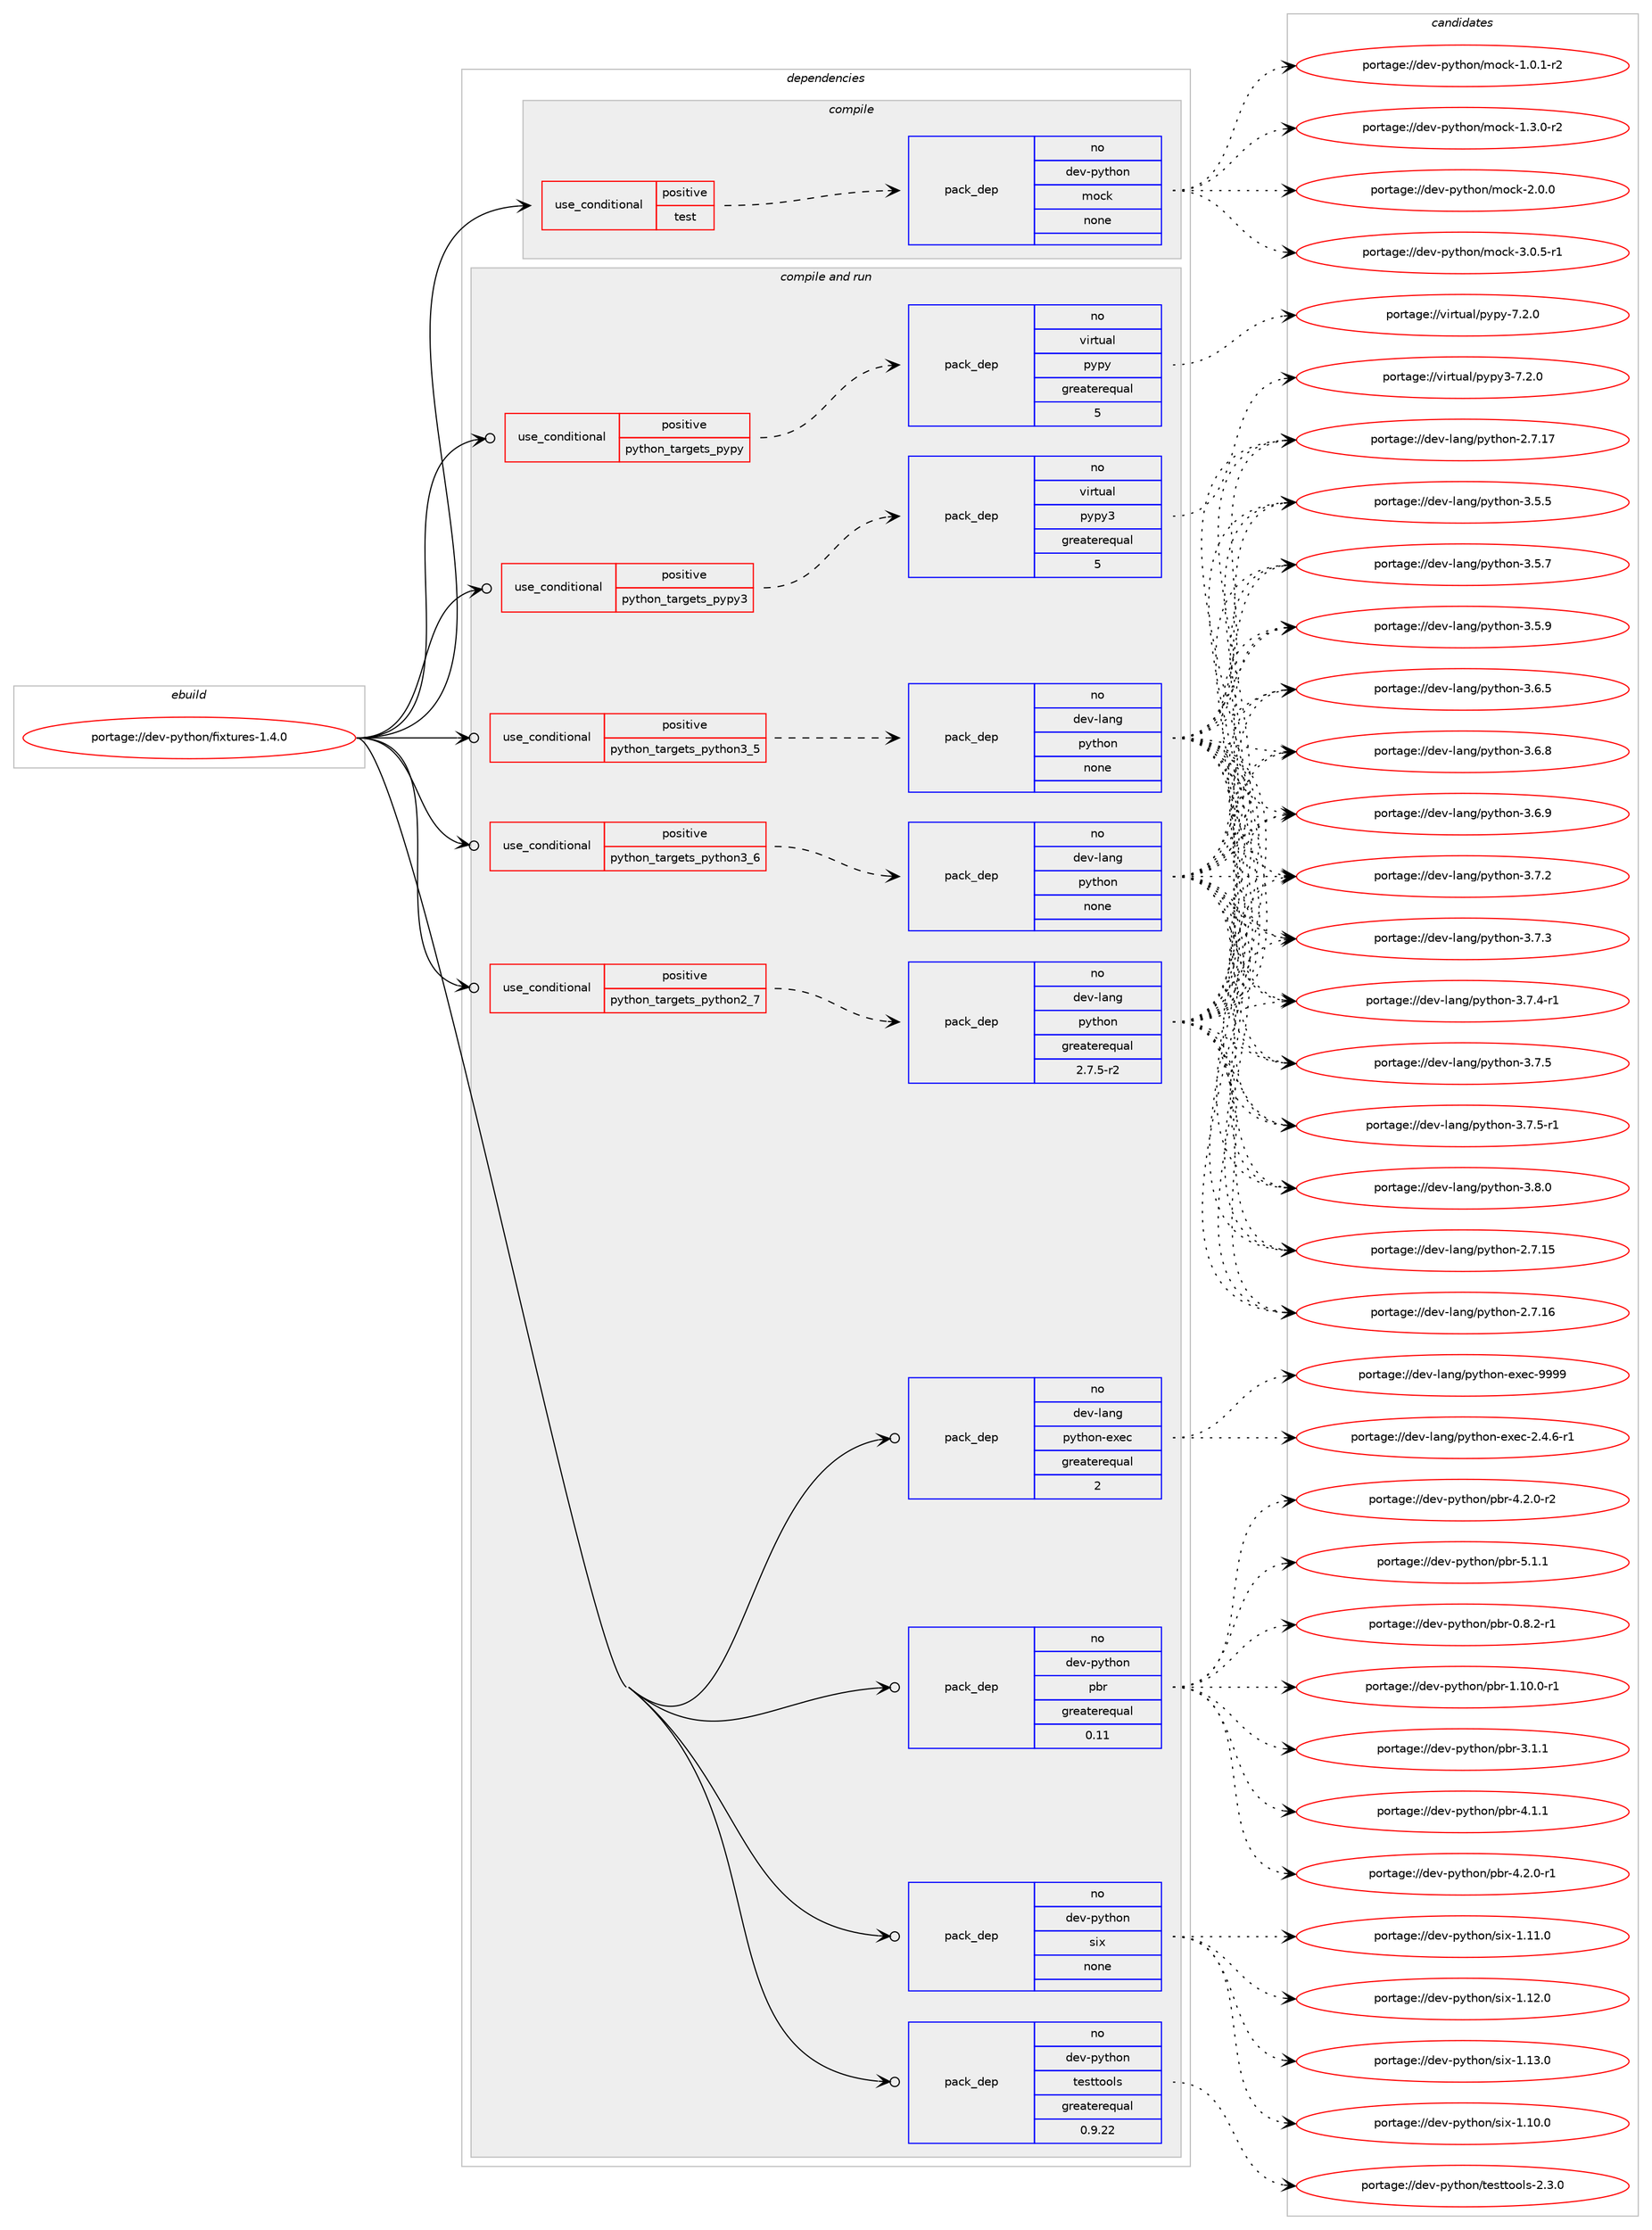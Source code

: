 digraph prolog {

# *************
# Graph options
# *************

newrank=true;
concentrate=true;
compound=true;
graph [rankdir=LR,fontname=Helvetica,fontsize=10,ranksep=1.5];#, ranksep=2.5, nodesep=0.2];
edge  [arrowhead=vee];
node  [fontname=Helvetica,fontsize=10];

# **********
# The ebuild
# **********

subgraph cluster_leftcol {
color=gray;
rank=same;
label=<<i>ebuild</i>>;
id [label="portage://dev-python/fixtures-1.4.0", color=red, width=4, href="../dev-python/fixtures-1.4.0.svg"];
}

# ****************
# The dependencies
# ****************

subgraph cluster_midcol {
color=gray;
label=<<i>dependencies</i>>;
subgraph cluster_compile {
fillcolor="#eeeeee";
style=filled;
label=<<i>compile</i>>;
subgraph cond28509 {
dependency139045 [label=<<TABLE BORDER="0" CELLBORDER="1" CELLSPACING="0" CELLPADDING="4"><TR><TD ROWSPAN="3" CELLPADDING="10">use_conditional</TD></TR><TR><TD>positive</TD></TR><TR><TD>test</TD></TR></TABLE>>, shape=none, color=red];
subgraph pack107220 {
dependency139046 [label=<<TABLE BORDER="0" CELLBORDER="1" CELLSPACING="0" CELLPADDING="4" WIDTH="220"><TR><TD ROWSPAN="6" CELLPADDING="30">pack_dep</TD></TR><TR><TD WIDTH="110">no</TD></TR><TR><TD>dev-python</TD></TR><TR><TD>mock</TD></TR><TR><TD>none</TD></TR><TR><TD></TD></TR></TABLE>>, shape=none, color=blue];
}
dependency139045:e -> dependency139046:w [weight=20,style="dashed",arrowhead="vee"];
}
id:e -> dependency139045:w [weight=20,style="solid",arrowhead="vee"];
}
subgraph cluster_compileandrun {
fillcolor="#eeeeee";
style=filled;
label=<<i>compile and run</i>>;
subgraph cond28510 {
dependency139047 [label=<<TABLE BORDER="0" CELLBORDER="1" CELLSPACING="0" CELLPADDING="4"><TR><TD ROWSPAN="3" CELLPADDING="10">use_conditional</TD></TR><TR><TD>positive</TD></TR><TR><TD>python_targets_pypy</TD></TR></TABLE>>, shape=none, color=red];
subgraph pack107221 {
dependency139048 [label=<<TABLE BORDER="0" CELLBORDER="1" CELLSPACING="0" CELLPADDING="4" WIDTH="220"><TR><TD ROWSPAN="6" CELLPADDING="30">pack_dep</TD></TR><TR><TD WIDTH="110">no</TD></TR><TR><TD>virtual</TD></TR><TR><TD>pypy</TD></TR><TR><TD>greaterequal</TD></TR><TR><TD>5</TD></TR></TABLE>>, shape=none, color=blue];
}
dependency139047:e -> dependency139048:w [weight=20,style="dashed",arrowhead="vee"];
}
id:e -> dependency139047:w [weight=20,style="solid",arrowhead="odotvee"];
subgraph cond28511 {
dependency139049 [label=<<TABLE BORDER="0" CELLBORDER="1" CELLSPACING="0" CELLPADDING="4"><TR><TD ROWSPAN="3" CELLPADDING="10">use_conditional</TD></TR><TR><TD>positive</TD></TR><TR><TD>python_targets_pypy3</TD></TR></TABLE>>, shape=none, color=red];
subgraph pack107222 {
dependency139050 [label=<<TABLE BORDER="0" CELLBORDER="1" CELLSPACING="0" CELLPADDING="4" WIDTH="220"><TR><TD ROWSPAN="6" CELLPADDING="30">pack_dep</TD></TR><TR><TD WIDTH="110">no</TD></TR><TR><TD>virtual</TD></TR><TR><TD>pypy3</TD></TR><TR><TD>greaterequal</TD></TR><TR><TD>5</TD></TR></TABLE>>, shape=none, color=blue];
}
dependency139049:e -> dependency139050:w [weight=20,style="dashed",arrowhead="vee"];
}
id:e -> dependency139049:w [weight=20,style="solid",arrowhead="odotvee"];
subgraph cond28512 {
dependency139051 [label=<<TABLE BORDER="0" CELLBORDER="1" CELLSPACING="0" CELLPADDING="4"><TR><TD ROWSPAN="3" CELLPADDING="10">use_conditional</TD></TR><TR><TD>positive</TD></TR><TR><TD>python_targets_python2_7</TD></TR></TABLE>>, shape=none, color=red];
subgraph pack107223 {
dependency139052 [label=<<TABLE BORDER="0" CELLBORDER="1" CELLSPACING="0" CELLPADDING="4" WIDTH="220"><TR><TD ROWSPAN="6" CELLPADDING="30">pack_dep</TD></TR><TR><TD WIDTH="110">no</TD></TR><TR><TD>dev-lang</TD></TR><TR><TD>python</TD></TR><TR><TD>greaterequal</TD></TR><TR><TD>2.7.5-r2</TD></TR></TABLE>>, shape=none, color=blue];
}
dependency139051:e -> dependency139052:w [weight=20,style="dashed",arrowhead="vee"];
}
id:e -> dependency139051:w [weight=20,style="solid",arrowhead="odotvee"];
subgraph cond28513 {
dependency139053 [label=<<TABLE BORDER="0" CELLBORDER="1" CELLSPACING="0" CELLPADDING="4"><TR><TD ROWSPAN="3" CELLPADDING="10">use_conditional</TD></TR><TR><TD>positive</TD></TR><TR><TD>python_targets_python3_5</TD></TR></TABLE>>, shape=none, color=red];
subgraph pack107224 {
dependency139054 [label=<<TABLE BORDER="0" CELLBORDER="1" CELLSPACING="0" CELLPADDING="4" WIDTH="220"><TR><TD ROWSPAN="6" CELLPADDING="30">pack_dep</TD></TR><TR><TD WIDTH="110">no</TD></TR><TR><TD>dev-lang</TD></TR><TR><TD>python</TD></TR><TR><TD>none</TD></TR><TR><TD></TD></TR></TABLE>>, shape=none, color=blue];
}
dependency139053:e -> dependency139054:w [weight=20,style="dashed",arrowhead="vee"];
}
id:e -> dependency139053:w [weight=20,style="solid",arrowhead="odotvee"];
subgraph cond28514 {
dependency139055 [label=<<TABLE BORDER="0" CELLBORDER="1" CELLSPACING="0" CELLPADDING="4"><TR><TD ROWSPAN="3" CELLPADDING="10">use_conditional</TD></TR><TR><TD>positive</TD></TR><TR><TD>python_targets_python3_6</TD></TR></TABLE>>, shape=none, color=red];
subgraph pack107225 {
dependency139056 [label=<<TABLE BORDER="0" CELLBORDER="1" CELLSPACING="0" CELLPADDING="4" WIDTH="220"><TR><TD ROWSPAN="6" CELLPADDING="30">pack_dep</TD></TR><TR><TD WIDTH="110">no</TD></TR><TR><TD>dev-lang</TD></TR><TR><TD>python</TD></TR><TR><TD>none</TD></TR><TR><TD></TD></TR></TABLE>>, shape=none, color=blue];
}
dependency139055:e -> dependency139056:w [weight=20,style="dashed",arrowhead="vee"];
}
id:e -> dependency139055:w [weight=20,style="solid",arrowhead="odotvee"];
subgraph pack107226 {
dependency139057 [label=<<TABLE BORDER="0" CELLBORDER="1" CELLSPACING="0" CELLPADDING="4" WIDTH="220"><TR><TD ROWSPAN="6" CELLPADDING="30">pack_dep</TD></TR><TR><TD WIDTH="110">no</TD></TR><TR><TD>dev-lang</TD></TR><TR><TD>python-exec</TD></TR><TR><TD>greaterequal</TD></TR><TR><TD>2</TD></TR></TABLE>>, shape=none, color=blue];
}
id:e -> dependency139057:w [weight=20,style="solid",arrowhead="odotvee"];
subgraph pack107227 {
dependency139058 [label=<<TABLE BORDER="0" CELLBORDER="1" CELLSPACING="0" CELLPADDING="4" WIDTH="220"><TR><TD ROWSPAN="6" CELLPADDING="30">pack_dep</TD></TR><TR><TD WIDTH="110">no</TD></TR><TR><TD>dev-python</TD></TR><TR><TD>pbr</TD></TR><TR><TD>greaterequal</TD></TR><TR><TD>0.11</TD></TR></TABLE>>, shape=none, color=blue];
}
id:e -> dependency139058:w [weight=20,style="solid",arrowhead="odotvee"];
subgraph pack107228 {
dependency139059 [label=<<TABLE BORDER="0" CELLBORDER="1" CELLSPACING="0" CELLPADDING="4" WIDTH="220"><TR><TD ROWSPAN="6" CELLPADDING="30">pack_dep</TD></TR><TR><TD WIDTH="110">no</TD></TR><TR><TD>dev-python</TD></TR><TR><TD>six</TD></TR><TR><TD>none</TD></TR><TR><TD></TD></TR></TABLE>>, shape=none, color=blue];
}
id:e -> dependency139059:w [weight=20,style="solid",arrowhead="odotvee"];
subgraph pack107229 {
dependency139060 [label=<<TABLE BORDER="0" CELLBORDER="1" CELLSPACING="0" CELLPADDING="4" WIDTH="220"><TR><TD ROWSPAN="6" CELLPADDING="30">pack_dep</TD></TR><TR><TD WIDTH="110">no</TD></TR><TR><TD>dev-python</TD></TR><TR><TD>testtools</TD></TR><TR><TD>greaterequal</TD></TR><TR><TD>0.9.22</TD></TR></TABLE>>, shape=none, color=blue];
}
id:e -> dependency139060:w [weight=20,style="solid",arrowhead="odotvee"];
}
subgraph cluster_run {
fillcolor="#eeeeee";
style=filled;
label=<<i>run</i>>;
}
}

# **************
# The candidates
# **************

subgraph cluster_choices {
rank=same;
color=gray;
label=<<i>candidates</i>>;

subgraph choice107220 {
color=black;
nodesep=1;
choiceportage1001011184511212111610411111047109111991074549464846494511450 [label="portage://dev-python/mock-1.0.1-r2", color=red, width=4,href="../dev-python/mock-1.0.1-r2.svg"];
choiceportage1001011184511212111610411111047109111991074549465146484511450 [label="portage://dev-python/mock-1.3.0-r2", color=red, width=4,href="../dev-python/mock-1.3.0-r2.svg"];
choiceportage100101118451121211161041111104710911199107455046484648 [label="portage://dev-python/mock-2.0.0", color=red, width=4,href="../dev-python/mock-2.0.0.svg"];
choiceportage1001011184511212111610411111047109111991074551464846534511449 [label="portage://dev-python/mock-3.0.5-r1", color=red, width=4,href="../dev-python/mock-3.0.5-r1.svg"];
dependency139046:e -> choiceportage1001011184511212111610411111047109111991074549464846494511450:w [style=dotted,weight="100"];
dependency139046:e -> choiceportage1001011184511212111610411111047109111991074549465146484511450:w [style=dotted,weight="100"];
dependency139046:e -> choiceportage100101118451121211161041111104710911199107455046484648:w [style=dotted,weight="100"];
dependency139046:e -> choiceportage1001011184511212111610411111047109111991074551464846534511449:w [style=dotted,weight="100"];
}
subgraph choice107221 {
color=black;
nodesep=1;
choiceportage1181051141161179710847112121112121455546504648 [label="portage://virtual/pypy-7.2.0", color=red, width=4,href="../virtual/pypy-7.2.0.svg"];
dependency139048:e -> choiceportage1181051141161179710847112121112121455546504648:w [style=dotted,weight="100"];
}
subgraph choice107222 {
color=black;
nodesep=1;
choiceportage118105114116117971084711212111212151455546504648 [label="portage://virtual/pypy3-7.2.0", color=red, width=4,href="../virtual/pypy3-7.2.0.svg"];
dependency139050:e -> choiceportage118105114116117971084711212111212151455546504648:w [style=dotted,weight="100"];
}
subgraph choice107223 {
color=black;
nodesep=1;
choiceportage10010111845108971101034711212111610411111045504655464953 [label="portage://dev-lang/python-2.7.15", color=red, width=4,href="../dev-lang/python-2.7.15.svg"];
choiceportage10010111845108971101034711212111610411111045504655464954 [label="portage://dev-lang/python-2.7.16", color=red, width=4,href="../dev-lang/python-2.7.16.svg"];
choiceportage10010111845108971101034711212111610411111045504655464955 [label="portage://dev-lang/python-2.7.17", color=red, width=4,href="../dev-lang/python-2.7.17.svg"];
choiceportage100101118451089711010347112121116104111110455146534653 [label="portage://dev-lang/python-3.5.5", color=red, width=4,href="../dev-lang/python-3.5.5.svg"];
choiceportage100101118451089711010347112121116104111110455146534655 [label="portage://dev-lang/python-3.5.7", color=red, width=4,href="../dev-lang/python-3.5.7.svg"];
choiceportage100101118451089711010347112121116104111110455146534657 [label="portage://dev-lang/python-3.5.9", color=red, width=4,href="../dev-lang/python-3.5.9.svg"];
choiceportage100101118451089711010347112121116104111110455146544653 [label="portage://dev-lang/python-3.6.5", color=red, width=4,href="../dev-lang/python-3.6.5.svg"];
choiceportage100101118451089711010347112121116104111110455146544656 [label="portage://dev-lang/python-3.6.8", color=red, width=4,href="../dev-lang/python-3.6.8.svg"];
choiceportage100101118451089711010347112121116104111110455146544657 [label="portage://dev-lang/python-3.6.9", color=red, width=4,href="../dev-lang/python-3.6.9.svg"];
choiceportage100101118451089711010347112121116104111110455146554650 [label="portage://dev-lang/python-3.7.2", color=red, width=4,href="../dev-lang/python-3.7.2.svg"];
choiceportage100101118451089711010347112121116104111110455146554651 [label="portage://dev-lang/python-3.7.3", color=red, width=4,href="../dev-lang/python-3.7.3.svg"];
choiceportage1001011184510897110103471121211161041111104551465546524511449 [label="portage://dev-lang/python-3.7.4-r1", color=red, width=4,href="../dev-lang/python-3.7.4-r1.svg"];
choiceportage100101118451089711010347112121116104111110455146554653 [label="portage://dev-lang/python-3.7.5", color=red, width=4,href="../dev-lang/python-3.7.5.svg"];
choiceportage1001011184510897110103471121211161041111104551465546534511449 [label="portage://dev-lang/python-3.7.5-r1", color=red, width=4,href="../dev-lang/python-3.7.5-r1.svg"];
choiceportage100101118451089711010347112121116104111110455146564648 [label="portage://dev-lang/python-3.8.0", color=red, width=4,href="../dev-lang/python-3.8.0.svg"];
dependency139052:e -> choiceportage10010111845108971101034711212111610411111045504655464953:w [style=dotted,weight="100"];
dependency139052:e -> choiceportage10010111845108971101034711212111610411111045504655464954:w [style=dotted,weight="100"];
dependency139052:e -> choiceportage10010111845108971101034711212111610411111045504655464955:w [style=dotted,weight="100"];
dependency139052:e -> choiceportage100101118451089711010347112121116104111110455146534653:w [style=dotted,weight="100"];
dependency139052:e -> choiceportage100101118451089711010347112121116104111110455146534655:w [style=dotted,weight="100"];
dependency139052:e -> choiceportage100101118451089711010347112121116104111110455146534657:w [style=dotted,weight="100"];
dependency139052:e -> choiceportage100101118451089711010347112121116104111110455146544653:w [style=dotted,weight="100"];
dependency139052:e -> choiceportage100101118451089711010347112121116104111110455146544656:w [style=dotted,weight="100"];
dependency139052:e -> choiceportage100101118451089711010347112121116104111110455146544657:w [style=dotted,weight="100"];
dependency139052:e -> choiceportage100101118451089711010347112121116104111110455146554650:w [style=dotted,weight="100"];
dependency139052:e -> choiceportage100101118451089711010347112121116104111110455146554651:w [style=dotted,weight="100"];
dependency139052:e -> choiceportage1001011184510897110103471121211161041111104551465546524511449:w [style=dotted,weight="100"];
dependency139052:e -> choiceportage100101118451089711010347112121116104111110455146554653:w [style=dotted,weight="100"];
dependency139052:e -> choiceportage1001011184510897110103471121211161041111104551465546534511449:w [style=dotted,weight="100"];
dependency139052:e -> choiceportage100101118451089711010347112121116104111110455146564648:w [style=dotted,weight="100"];
}
subgraph choice107224 {
color=black;
nodesep=1;
choiceportage10010111845108971101034711212111610411111045504655464953 [label="portage://dev-lang/python-2.7.15", color=red, width=4,href="../dev-lang/python-2.7.15.svg"];
choiceportage10010111845108971101034711212111610411111045504655464954 [label="portage://dev-lang/python-2.7.16", color=red, width=4,href="../dev-lang/python-2.7.16.svg"];
choiceportage10010111845108971101034711212111610411111045504655464955 [label="portage://dev-lang/python-2.7.17", color=red, width=4,href="../dev-lang/python-2.7.17.svg"];
choiceportage100101118451089711010347112121116104111110455146534653 [label="portage://dev-lang/python-3.5.5", color=red, width=4,href="../dev-lang/python-3.5.5.svg"];
choiceportage100101118451089711010347112121116104111110455146534655 [label="portage://dev-lang/python-3.5.7", color=red, width=4,href="../dev-lang/python-3.5.7.svg"];
choiceportage100101118451089711010347112121116104111110455146534657 [label="portage://dev-lang/python-3.5.9", color=red, width=4,href="../dev-lang/python-3.5.9.svg"];
choiceportage100101118451089711010347112121116104111110455146544653 [label="portage://dev-lang/python-3.6.5", color=red, width=4,href="../dev-lang/python-3.6.5.svg"];
choiceportage100101118451089711010347112121116104111110455146544656 [label="portage://dev-lang/python-3.6.8", color=red, width=4,href="../dev-lang/python-3.6.8.svg"];
choiceportage100101118451089711010347112121116104111110455146544657 [label="portage://dev-lang/python-3.6.9", color=red, width=4,href="../dev-lang/python-3.6.9.svg"];
choiceportage100101118451089711010347112121116104111110455146554650 [label="portage://dev-lang/python-3.7.2", color=red, width=4,href="../dev-lang/python-3.7.2.svg"];
choiceportage100101118451089711010347112121116104111110455146554651 [label="portage://dev-lang/python-3.7.3", color=red, width=4,href="../dev-lang/python-3.7.3.svg"];
choiceportage1001011184510897110103471121211161041111104551465546524511449 [label="portage://dev-lang/python-3.7.4-r1", color=red, width=4,href="../dev-lang/python-3.7.4-r1.svg"];
choiceportage100101118451089711010347112121116104111110455146554653 [label="portage://dev-lang/python-3.7.5", color=red, width=4,href="../dev-lang/python-3.7.5.svg"];
choiceportage1001011184510897110103471121211161041111104551465546534511449 [label="portage://dev-lang/python-3.7.5-r1", color=red, width=4,href="../dev-lang/python-3.7.5-r1.svg"];
choiceportage100101118451089711010347112121116104111110455146564648 [label="portage://dev-lang/python-3.8.0", color=red, width=4,href="../dev-lang/python-3.8.0.svg"];
dependency139054:e -> choiceportage10010111845108971101034711212111610411111045504655464953:w [style=dotted,weight="100"];
dependency139054:e -> choiceportage10010111845108971101034711212111610411111045504655464954:w [style=dotted,weight="100"];
dependency139054:e -> choiceportage10010111845108971101034711212111610411111045504655464955:w [style=dotted,weight="100"];
dependency139054:e -> choiceportage100101118451089711010347112121116104111110455146534653:w [style=dotted,weight="100"];
dependency139054:e -> choiceportage100101118451089711010347112121116104111110455146534655:w [style=dotted,weight="100"];
dependency139054:e -> choiceportage100101118451089711010347112121116104111110455146534657:w [style=dotted,weight="100"];
dependency139054:e -> choiceportage100101118451089711010347112121116104111110455146544653:w [style=dotted,weight="100"];
dependency139054:e -> choiceportage100101118451089711010347112121116104111110455146544656:w [style=dotted,weight="100"];
dependency139054:e -> choiceportage100101118451089711010347112121116104111110455146544657:w [style=dotted,weight="100"];
dependency139054:e -> choiceportage100101118451089711010347112121116104111110455146554650:w [style=dotted,weight="100"];
dependency139054:e -> choiceportage100101118451089711010347112121116104111110455146554651:w [style=dotted,weight="100"];
dependency139054:e -> choiceportage1001011184510897110103471121211161041111104551465546524511449:w [style=dotted,weight="100"];
dependency139054:e -> choiceportage100101118451089711010347112121116104111110455146554653:w [style=dotted,weight="100"];
dependency139054:e -> choiceportage1001011184510897110103471121211161041111104551465546534511449:w [style=dotted,weight="100"];
dependency139054:e -> choiceportage100101118451089711010347112121116104111110455146564648:w [style=dotted,weight="100"];
}
subgraph choice107225 {
color=black;
nodesep=1;
choiceportage10010111845108971101034711212111610411111045504655464953 [label="portage://dev-lang/python-2.7.15", color=red, width=4,href="../dev-lang/python-2.7.15.svg"];
choiceportage10010111845108971101034711212111610411111045504655464954 [label="portage://dev-lang/python-2.7.16", color=red, width=4,href="../dev-lang/python-2.7.16.svg"];
choiceportage10010111845108971101034711212111610411111045504655464955 [label="portage://dev-lang/python-2.7.17", color=red, width=4,href="../dev-lang/python-2.7.17.svg"];
choiceportage100101118451089711010347112121116104111110455146534653 [label="portage://dev-lang/python-3.5.5", color=red, width=4,href="../dev-lang/python-3.5.5.svg"];
choiceportage100101118451089711010347112121116104111110455146534655 [label="portage://dev-lang/python-3.5.7", color=red, width=4,href="../dev-lang/python-3.5.7.svg"];
choiceportage100101118451089711010347112121116104111110455146534657 [label="portage://dev-lang/python-3.5.9", color=red, width=4,href="../dev-lang/python-3.5.9.svg"];
choiceportage100101118451089711010347112121116104111110455146544653 [label="portage://dev-lang/python-3.6.5", color=red, width=4,href="../dev-lang/python-3.6.5.svg"];
choiceportage100101118451089711010347112121116104111110455146544656 [label="portage://dev-lang/python-3.6.8", color=red, width=4,href="../dev-lang/python-3.6.8.svg"];
choiceportage100101118451089711010347112121116104111110455146544657 [label="portage://dev-lang/python-3.6.9", color=red, width=4,href="../dev-lang/python-3.6.9.svg"];
choiceportage100101118451089711010347112121116104111110455146554650 [label="portage://dev-lang/python-3.7.2", color=red, width=4,href="../dev-lang/python-3.7.2.svg"];
choiceportage100101118451089711010347112121116104111110455146554651 [label="portage://dev-lang/python-3.7.3", color=red, width=4,href="../dev-lang/python-3.7.3.svg"];
choiceportage1001011184510897110103471121211161041111104551465546524511449 [label="portage://dev-lang/python-3.7.4-r1", color=red, width=4,href="../dev-lang/python-3.7.4-r1.svg"];
choiceportage100101118451089711010347112121116104111110455146554653 [label="portage://dev-lang/python-3.7.5", color=red, width=4,href="../dev-lang/python-3.7.5.svg"];
choiceportage1001011184510897110103471121211161041111104551465546534511449 [label="portage://dev-lang/python-3.7.5-r1", color=red, width=4,href="../dev-lang/python-3.7.5-r1.svg"];
choiceportage100101118451089711010347112121116104111110455146564648 [label="portage://dev-lang/python-3.8.0", color=red, width=4,href="../dev-lang/python-3.8.0.svg"];
dependency139056:e -> choiceportage10010111845108971101034711212111610411111045504655464953:w [style=dotted,weight="100"];
dependency139056:e -> choiceportage10010111845108971101034711212111610411111045504655464954:w [style=dotted,weight="100"];
dependency139056:e -> choiceportage10010111845108971101034711212111610411111045504655464955:w [style=dotted,weight="100"];
dependency139056:e -> choiceportage100101118451089711010347112121116104111110455146534653:w [style=dotted,weight="100"];
dependency139056:e -> choiceportage100101118451089711010347112121116104111110455146534655:w [style=dotted,weight="100"];
dependency139056:e -> choiceportage100101118451089711010347112121116104111110455146534657:w [style=dotted,weight="100"];
dependency139056:e -> choiceportage100101118451089711010347112121116104111110455146544653:w [style=dotted,weight="100"];
dependency139056:e -> choiceportage100101118451089711010347112121116104111110455146544656:w [style=dotted,weight="100"];
dependency139056:e -> choiceportage100101118451089711010347112121116104111110455146544657:w [style=dotted,weight="100"];
dependency139056:e -> choiceportage100101118451089711010347112121116104111110455146554650:w [style=dotted,weight="100"];
dependency139056:e -> choiceportage100101118451089711010347112121116104111110455146554651:w [style=dotted,weight="100"];
dependency139056:e -> choiceportage1001011184510897110103471121211161041111104551465546524511449:w [style=dotted,weight="100"];
dependency139056:e -> choiceportage100101118451089711010347112121116104111110455146554653:w [style=dotted,weight="100"];
dependency139056:e -> choiceportage1001011184510897110103471121211161041111104551465546534511449:w [style=dotted,weight="100"];
dependency139056:e -> choiceportage100101118451089711010347112121116104111110455146564648:w [style=dotted,weight="100"];
}
subgraph choice107226 {
color=black;
nodesep=1;
choiceportage10010111845108971101034711212111610411111045101120101994550465246544511449 [label="portage://dev-lang/python-exec-2.4.6-r1", color=red, width=4,href="../dev-lang/python-exec-2.4.6-r1.svg"];
choiceportage10010111845108971101034711212111610411111045101120101994557575757 [label="portage://dev-lang/python-exec-9999", color=red, width=4,href="../dev-lang/python-exec-9999.svg"];
dependency139057:e -> choiceportage10010111845108971101034711212111610411111045101120101994550465246544511449:w [style=dotted,weight="100"];
dependency139057:e -> choiceportage10010111845108971101034711212111610411111045101120101994557575757:w [style=dotted,weight="100"];
}
subgraph choice107227 {
color=black;
nodesep=1;
choiceportage1001011184511212111610411111047112981144548465646504511449 [label="portage://dev-python/pbr-0.8.2-r1", color=red, width=4,href="../dev-python/pbr-0.8.2-r1.svg"];
choiceportage100101118451121211161041111104711298114454946494846484511449 [label="portage://dev-python/pbr-1.10.0-r1", color=red, width=4,href="../dev-python/pbr-1.10.0-r1.svg"];
choiceportage100101118451121211161041111104711298114455146494649 [label="portage://dev-python/pbr-3.1.1", color=red, width=4,href="../dev-python/pbr-3.1.1.svg"];
choiceportage100101118451121211161041111104711298114455246494649 [label="portage://dev-python/pbr-4.1.1", color=red, width=4,href="../dev-python/pbr-4.1.1.svg"];
choiceportage1001011184511212111610411111047112981144552465046484511449 [label="portage://dev-python/pbr-4.2.0-r1", color=red, width=4,href="../dev-python/pbr-4.2.0-r1.svg"];
choiceportage1001011184511212111610411111047112981144552465046484511450 [label="portage://dev-python/pbr-4.2.0-r2", color=red, width=4,href="../dev-python/pbr-4.2.0-r2.svg"];
choiceportage100101118451121211161041111104711298114455346494649 [label="portage://dev-python/pbr-5.1.1", color=red, width=4,href="../dev-python/pbr-5.1.1.svg"];
dependency139058:e -> choiceportage1001011184511212111610411111047112981144548465646504511449:w [style=dotted,weight="100"];
dependency139058:e -> choiceportage100101118451121211161041111104711298114454946494846484511449:w [style=dotted,weight="100"];
dependency139058:e -> choiceportage100101118451121211161041111104711298114455146494649:w [style=dotted,weight="100"];
dependency139058:e -> choiceportage100101118451121211161041111104711298114455246494649:w [style=dotted,weight="100"];
dependency139058:e -> choiceportage1001011184511212111610411111047112981144552465046484511449:w [style=dotted,weight="100"];
dependency139058:e -> choiceportage1001011184511212111610411111047112981144552465046484511450:w [style=dotted,weight="100"];
dependency139058:e -> choiceportage100101118451121211161041111104711298114455346494649:w [style=dotted,weight="100"];
}
subgraph choice107228 {
color=black;
nodesep=1;
choiceportage100101118451121211161041111104711510512045494649484648 [label="portage://dev-python/six-1.10.0", color=red, width=4,href="../dev-python/six-1.10.0.svg"];
choiceportage100101118451121211161041111104711510512045494649494648 [label="portage://dev-python/six-1.11.0", color=red, width=4,href="../dev-python/six-1.11.0.svg"];
choiceportage100101118451121211161041111104711510512045494649504648 [label="portage://dev-python/six-1.12.0", color=red, width=4,href="../dev-python/six-1.12.0.svg"];
choiceportage100101118451121211161041111104711510512045494649514648 [label="portage://dev-python/six-1.13.0", color=red, width=4,href="../dev-python/six-1.13.0.svg"];
dependency139059:e -> choiceportage100101118451121211161041111104711510512045494649484648:w [style=dotted,weight="100"];
dependency139059:e -> choiceportage100101118451121211161041111104711510512045494649494648:w [style=dotted,weight="100"];
dependency139059:e -> choiceportage100101118451121211161041111104711510512045494649504648:w [style=dotted,weight="100"];
dependency139059:e -> choiceportage100101118451121211161041111104711510512045494649514648:w [style=dotted,weight="100"];
}
subgraph choice107229 {
color=black;
nodesep=1;
choiceportage1001011184511212111610411111047116101115116116111111108115455046514648 [label="portage://dev-python/testtools-2.3.0", color=red, width=4,href="../dev-python/testtools-2.3.0.svg"];
dependency139060:e -> choiceportage1001011184511212111610411111047116101115116116111111108115455046514648:w [style=dotted,weight="100"];
}
}

}
